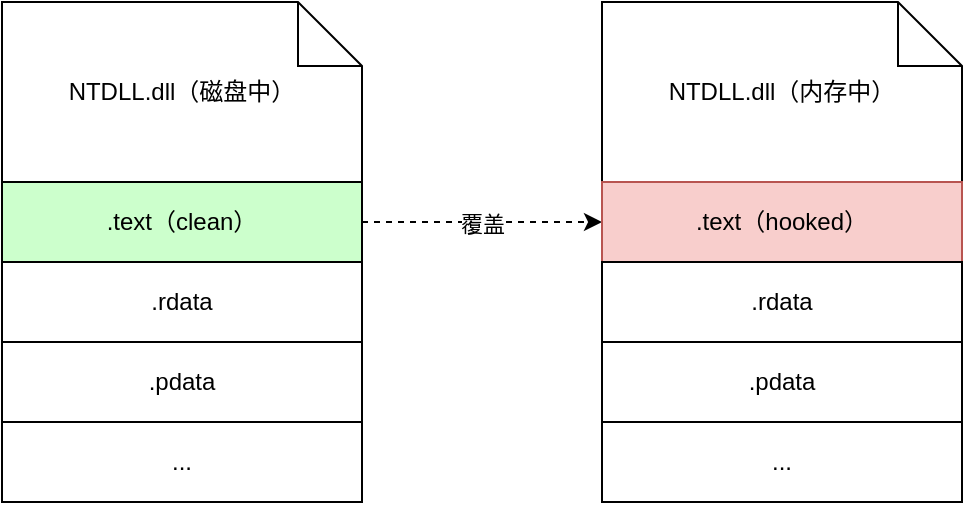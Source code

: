 <mxfile version="26.1.1">
  <diagram name="第 1 页" id="1MpdyhxRG4gPvSrxmSLK">
    <mxGraphModel dx="1221" dy="772" grid="1" gridSize="10" guides="1" tooltips="1" connect="1" arrows="1" fold="1" page="1" pageScale="1" pageWidth="827" pageHeight="1169" math="0" shadow="0">
      <root>
        <mxCell id="0" />
        <mxCell id="1" parent="0" />
        <mxCell id="2k4l55EQmsyeoBekwerg-1" value="NTDLL.dll（磁盘中）" style="shape=note;size=32;whiteSpace=wrap;html=1;" vertex="1" parent="1">
          <mxGeometry x="120" y="230" width="180" height="90" as="geometry" />
        </mxCell>
        <mxCell id="2k4l55EQmsyeoBekwerg-17" style="edgeStyle=orthogonalEdgeStyle;rounded=0;orthogonalLoop=1;jettySize=auto;html=1;exitX=1;exitY=0.5;exitDx=0;exitDy=0;dashed=1;" edge="1" parent="1" source="2k4l55EQmsyeoBekwerg-2">
          <mxGeometry relative="1" as="geometry">
            <mxPoint x="420" y="340" as="targetPoint" />
          </mxGeometry>
        </mxCell>
        <mxCell id="2k4l55EQmsyeoBekwerg-18" value="覆盖" style="edgeLabel;html=1;align=center;verticalAlign=middle;resizable=0;points=[];" vertex="1" connectable="0" parent="2k4l55EQmsyeoBekwerg-17">
          <mxGeometry x="0.297" y="-1" relative="1" as="geometry">
            <mxPoint x="-18" y="-1" as="offset" />
          </mxGeometry>
        </mxCell>
        <mxCell id="2k4l55EQmsyeoBekwerg-2" value=".text（clean）" style="whiteSpace=wrap;html=1;align=center;fillColor=#CCFFCC;" vertex="1" parent="1">
          <mxGeometry x="120" y="320" width="180" height="40" as="geometry" />
        </mxCell>
        <mxCell id="2k4l55EQmsyeoBekwerg-5" value=".rdata" style="whiteSpace=wrap;html=1;align=center;" vertex="1" parent="1">
          <mxGeometry x="120" y="360" width="180" height="40" as="geometry" />
        </mxCell>
        <mxCell id="2k4l55EQmsyeoBekwerg-6" value=".pdata" style="whiteSpace=wrap;html=1;align=center;" vertex="1" parent="1">
          <mxGeometry x="120" y="400" width="180" height="40" as="geometry" />
        </mxCell>
        <mxCell id="2k4l55EQmsyeoBekwerg-7" value="..." style="whiteSpace=wrap;html=1;align=center;" vertex="1" parent="1">
          <mxGeometry x="120" y="440" width="180" height="40" as="geometry" />
        </mxCell>
        <mxCell id="2k4l55EQmsyeoBekwerg-19" value="NTDLL.dll（内存中）" style="shape=note;size=32;whiteSpace=wrap;html=1;" vertex="1" parent="1">
          <mxGeometry x="420" y="230" width="180" height="90" as="geometry" />
        </mxCell>
        <mxCell id="2k4l55EQmsyeoBekwerg-20" value=".text（hooked）" style="whiteSpace=wrap;html=1;align=center;fillColor=#f8cecc;strokeColor=#b85450;" vertex="1" parent="1">
          <mxGeometry x="420" y="320" width="180" height="40" as="geometry" />
        </mxCell>
        <mxCell id="2k4l55EQmsyeoBekwerg-21" value=".rdata" style="whiteSpace=wrap;html=1;align=center;" vertex="1" parent="1">
          <mxGeometry x="420" y="360" width="180" height="40" as="geometry" />
        </mxCell>
        <mxCell id="2k4l55EQmsyeoBekwerg-22" value=".pdata" style="whiteSpace=wrap;html=1;align=center;" vertex="1" parent="1">
          <mxGeometry x="420" y="400" width="180" height="40" as="geometry" />
        </mxCell>
        <mxCell id="2k4l55EQmsyeoBekwerg-23" value="..." style="whiteSpace=wrap;html=1;align=center;" vertex="1" parent="1">
          <mxGeometry x="420" y="440" width="180" height="40" as="geometry" />
        </mxCell>
      </root>
    </mxGraphModel>
  </diagram>
</mxfile>
